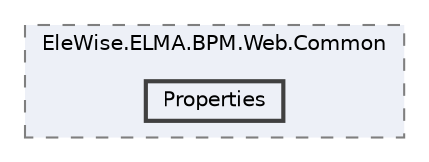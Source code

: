 digraph "Web/Modules/EleWise.ELMA.BPM.Web.Common/Properties"
{
 // LATEX_PDF_SIZE
  bgcolor="transparent";
  edge [fontname=Helvetica,fontsize=10,labelfontname=Helvetica,labelfontsize=10];
  node [fontname=Helvetica,fontsize=10,shape=box,height=0.2,width=0.4];
  compound=true
  subgraph clusterdir_2cb3cc25f1142b1a2df578b41de53a41 {
    graph [ bgcolor="#edf0f7", pencolor="grey50", label="EleWise.ELMA.BPM.Web.Common", fontname=Helvetica,fontsize=10 style="filled,dashed", URL="dir_2cb3cc25f1142b1a2df578b41de53a41.html",tooltip=""]
  dir_f89d8603455c15615375c6abdf1e4e9d [label="Properties", fillcolor="#edf0f7", color="grey25", style="filled,bold", URL="dir_f89d8603455c15615375c6abdf1e4e9d.html",tooltip=""];
  }
}

